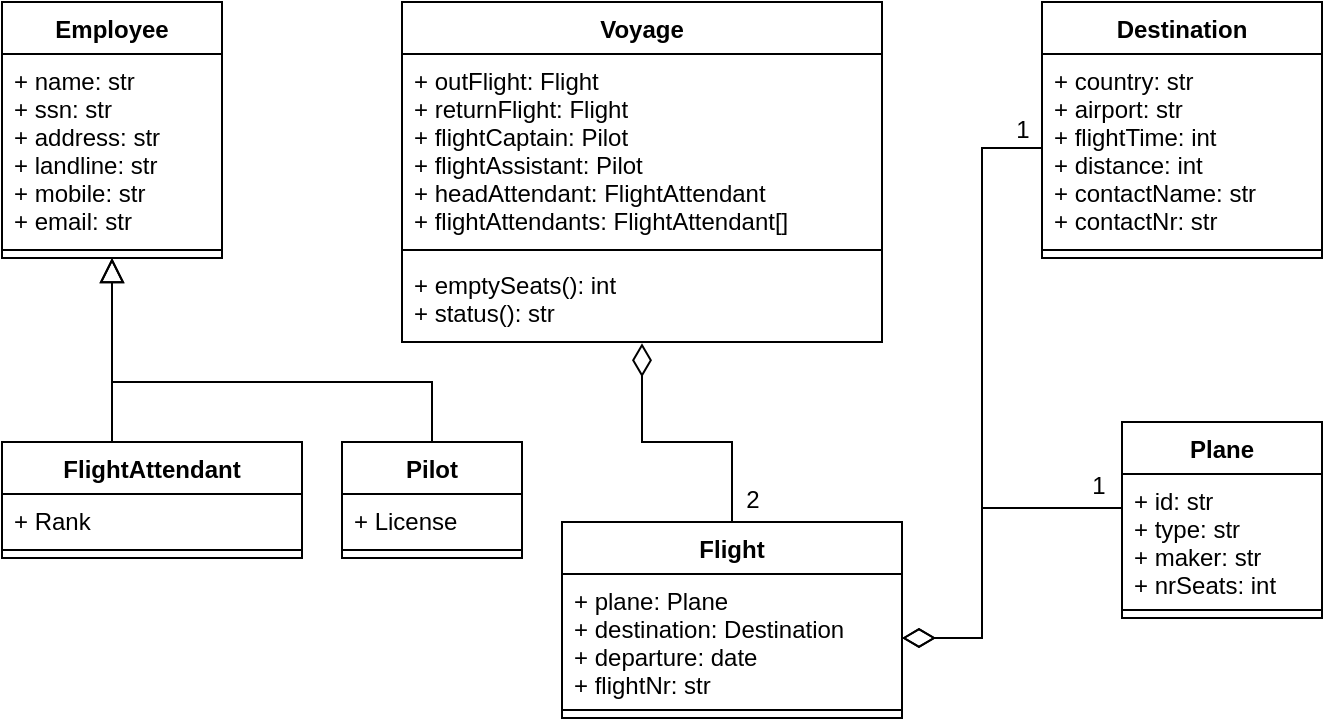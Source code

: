 <mxfile version="12.3.1" type="device" pages="1"><diagram id="Z1GsfRWQ-xSFc_xGS7gn" name="Page-1"><mxGraphModel dx="1185" dy="583" grid="1" gridSize="10" guides="1" tooltips="1" connect="1" arrows="1" fold="1" page="1" pageScale="1" pageWidth="827" pageHeight="1169" math="0" shadow="0"><root><mxCell id="0"/><mxCell id="1" parent="0"/><mxCell id="5-lmRQkEFzS7cdNflydg-11" value="Employee" style="swimlane;fontStyle=1;align=center;verticalAlign=top;childLayout=stackLayout;horizontal=1;startSize=26;horizontalStack=0;resizeParent=1;resizeParentMax=0;resizeLast=0;collapsible=1;marginBottom=0;" parent="1" vertex="1"><mxGeometry x="40" y="40" width="110" height="128" as="geometry"/></mxCell><mxCell id="5-lmRQkEFzS7cdNflydg-12" value="+ name: str&#10;+ ssn: str&#10;+ address: str&#10;+ landline: str&#10;+ mobile: str&#10;+ email: str" style="text;strokeColor=none;fillColor=none;align=left;verticalAlign=top;spacingLeft=4;spacingRight=4;overflow=hidden;rotatable=0;points=[[0,0.5],[1,0.5]];portConstraint=eastwest;" parent="5-lmRQkEFzS7cdNflydg-11" vertex="1"><mxGeometry y="26" width="110" height="94" as="geometry"/></mxCell><mxCell id="5-lmRQkEFzS7cdNflydg-13" value="" style="line;strokeWidth=1;fillColor=none;align=left;verticalAlign=middle;spacingTop=-1;spacingLeft=3;spacingRight=3;rotatable=0;labelPosition=right;points=[];portConstraint=eastwest;" parent="5-lmRQkEFzS7cdNflydg-11" vertex="1"><mxGeometry y="120" width="110" height="8" as="geometry"/></mxCell><mxCell id="5-lmRQkEFzS7cdNflydg-50" style="edgeStyle=orthogonalEdgeStyle;rounded=0;orthogonalLoop=1;jettySize=auto;html=1;exitX=0.5;exitY=0;exitDx=0;exitDy=0;entryX=0.5;entryY=1;entryDx=0;entryDy=0;endArrow=block;endFill=0;endSize=10;" parent="1" source="5-lmRQkEFzS7cdNflydg-15" target="5-lmRQkEFzS7cdNflydg-11" edge="1"><mxGeometry relative="1" as="geometry"><Array as="points"><mxPoint x="255" y="230"/><mxPoint x="95" y="230"/></Array></mxGeometry></mxCell><mxCell id="5-lmRQkEFzS7cdNflydg-15" value="Pilot" style="swimlane;fontStyle=1;align=center;verticalAlign=top;childLayout=stackLayout;horizontal=1;startSize=26;horizontalStack=0;resizeParent=1;resizeParentMax=0;resizeLast=0;collapsible=1;marginBottom=0;" parent="1" vertex="1"><mxGeometry x="210" y="260" width="90" height="58" as="geometry"/></mxCell><mxCell id="5-lmRQkEFzS7cdNflydg-16" value="+ License" style="text;strokeColor=none;fillColor=none;align=left;verticalAlign=top;spacingLeft=4;spacingRight=4;overflow=hidden;rotatable=0;points=[[0,0.5],[1,0.5]];portConstraint=eastwest;" parent="5-lmRQkEFzS7cdNflydg-15" vertex="1"><mxGeometry y="26" width="90" height="24" as="geometry"/></mxCell><mxCell id="5-lmRQkEFzS7cdNflydg-17" value="" style="line;strokeWidth=1;fillColor=none;align=left;verticalAlign=middle;spacingTop=-1;spacingLeft=3;spacingRight=3;rotatable=0;labelPosition=right;points=[];portConstraint=eastwest;" parent="5-lmRQkEFzS7cdNflydg-15" vertex="1"><mxGeometry y="50" width="90" height="8" as="geometry"/></mxCell><mxCell id="5-lmRQkEFzS7cdNflydg-45" style="edgeStyle=orthogonalEdgeStyle;rounded=0;orthogonalLoop=1;jettySize=auto;html=1;entryX=0.5;entryY=1;entryDx=0;entryDy=0;endArrow=block;endFill=0;endSize=10;" parent="1" source="5-lmRQkEFzS7cdNflydg-19" target="5-lmRQkEFzS7cdNflydg-11" edge="1"><mxGeometry relative="1" as="geometry"><Array as="points"><mxPoint x="95" y="240"/><mxPoint x="95" y="240"/></Array></mxGeometry></mxCell><mxCell id="5-lmRQkEFzS7cdNflydg-19" value="FlightAttendant" style="swimlane;fontStyle=1;align=center;verticalAlign=top;childLayout=stackLayout;horizontal=1;startSize=26;horizontalStack=0;resizeParent=1;resizeParentMax=0;resizeLast=0;collapsible=1;marginBottom=0;" parent="1" vertex="1"><mxGeometry x="40" y="260" width="150" height="58" as="geometry"/></mxCell><mxCell id="5-lmRQkEFzS7cdNflydg-20" value="+ Rank" style="text;strokeColor=none;fillColor=none;align=left;verticalAlign=top;spacingLeft=4;spacingRight=4;overflow=hidden;rotatable=0;points=[[0,0.5],[1,0.5]];portConstraint=eastwest;" parent="5-lmRQkEFzS7cdNflydg-19" vertex="1"><mxGeometry y="26" width="150" height="24" as="geometry"/></mxCell><mxCell id="5-lmRQkEFzS7cdNflydg-21" value="" style="line;strokeWidth=1;fillColor=none;align=left;verticalAlign=middle;spacingTop=-1;spacingLeft=3;spacingRight=3;rotatable=0;labelPosition=right;points=[];portConstraint=eastwest;" parent="5-lmRQkEFzS7cdNflydg-19" vertex="1"><mxGeometry y="50" width="150" height="8" as="geometry"/></mxCell><mxCell id="5-lmRQkEFzS7cdNflydg-46" style="edgeStyle=orthogonalEdgeStyle;rounded=0;orthogonalLoop=1;jettySize=auto;html=1;entryX=0.5;entryY=1.016;entryDx=0;entryDy=0;endArrow=diamondThin;endFill=0;endSize=14;entryPerimeter=0;" parent="1" source="5-lmRQkEFzS7cdNflydg-26" target="vGVW9HNQObNTX_znvshW-9" edge="1"><mxGeometry relative="1" as="geometry"><mxPoint x="360" y="168.167" as="targetPoint"/></mxGeometry></mxCell><mxCell id="5-lmRQkEFzS7cdNflydg-26" value="Flight" style="swimlane;fontStyle=1;align=center;verticalAlign=top;childLayout=stackLayout;horizontal=1;startSize=26;horizontalStack=0;resizeParent=1;resizeParentMax=0;resizeLast=0;collapsible=1;marginBottom=0;" parent="1" vertex="1"><mxGeometry x="320" y="300" width="170" height="98" as="geometry"/></mxCell><mxCell id="5-lmRQkEFzS7cdNflydg-27" value="+ plane: Plane&#10;+ destination: Destination&#10;+ departure: date&#10;+ flightNr: str" style="text;strokeColor=none;fillColor=none;align=left;verticalAlign=top;spacingLeft=4;spacingRight=4;overflow=hidden;rotatable=0;points=[[0,0.5],[1,0.5]];portConstraint=eastwest;" parent="5-lmRQkEFzS7cdNflydg-26" vertex="1"><mxGeometry y="26" width="170" height="64" as="geometry"/></mxCell><mxCell id="5-lmRQkEFzS7cdNflydg-28" value="" style="line;strokeWidth=1;fillColor=none;align=left;verticalAlign=middle;spacingTop=-1;spacingLeft=3;spacingRight=3;rotatable=0;labelPosition=right;points=[];portConstraint=eastwest;" parent="5-lmRQkEFzS7cdNflydg-26" vertex="1"><mxGeometry y="90" width="170" height="8" as="geometry"/></mxCell><mxCell id="5-lmRQkEFzS7cdNflydg-30" value="Plane" style="swimlane;fontStyle=1;align=center;verticalAlign=top;childLayout=stackLayout;horizontal=1;startSize=26;horizontalStack=0;resizeParent=1;resizeParentMax=0;resizeLast=0;collapsible=1;marginBottom=0;" parent="1" vertex="1"><mxGeometry x="600" y="250" width="100" height="98" as="geometry"/></mxCell><mxCell id="5-lmRQkEFzS7cdNflydg-31" value="+ id: str&#10;+ type: str&#10;+ maker: str&#10;+ nrSeats: int" style="text;strokeColor=none;fillColor=none;align=left;verticalAlign=top;spacingLeft=4;spacingRight=4;overflow=hidden;rotatable=0;points=[[0,0.5],[1,0.5]];portConstraint=eastwest;" parent="5-lmRQkEFzS7cdNflydg-30" vertex="1"><mxGeometry y="26" width="100" height="64" as="geometry"/></mxCell><mxCell id="5-lmRQkEFzS7cdNflydg-32" value="" style="line;strokeWidth=1;fillColor=none;align=left;verticalAlign=middle;spacingTop=-1;spacingLeft=3;spacingRight=3;rotatable=0;labelPosition=right;points=[];portConstraint=eastwest;" parent="5-lmRQkEFzS7cdNflydg-30" vertex="1"><mxGeometry y="90" width="100" height="8" as="geometry"/></mxCell><mxCell id="5-lmRQkEFzS7cdNflydg-33" value="Destination" style="swimlane;fontStyle=1;align=center;verticalAlign=top;childLayout=stackLayout;horizontal=1;startSize=26;horizontalStack=0;resizeParent=1;resizeParentMax=0;resizeLast=0;collapsible=1;marginBottom=0;" parent="1" vertex="1"><mxGeometry x="560" y="40" width="140" height="128" as="geometry"/></mxCell><mxCell id="5-lmRQkEFzS7cdNflydg-34" value="+ country: str&#10;+ airport: str&#10;+ flightTime: int&#10;+ distance: int&#10;+ contactName: str&#10;+ contactNr: str" style="text;strokeColor=none;fillColor=none;align=left;verticalAlign=top;spacingLeft=4;spacingRight=4;overflow=hidden;rotatable=0;points=[[0,0.5],[1,0.5]];portConstraint=eastwest;" parent="5-lmRQkEFzS7cdNflydg-33" vertex="1"><mxGeometry y="26" width="140" height="94" as="geometry"/></mxCell><mxCell id="5-lmRQkEFzS7cdNflydg-35" value="" style="line;strokeWidth=1;fillColor=none;align=left;verticalAlign=middle;spacingTop=-1;spacingLeft=3;spacingRight=3;rotatable=0;labelPosition=right;points=[];portConstraint=eastwest;" parent="5-lmRQkEFzS7cdNflydg-33" vertex="1"><mxGeometry y="120" width="140" height="8" as="geometry"/></mxCell><mxCell id="5-lmRQkEFzS7cdNflydg-51" style="edgeStyle=orthogonalEdgeStyle;rounded=0;orthogonalLoop=1;jettySize=auto;html=1;endArrow=diamondThin;endFill=0;endSize=14;" parent="1" source="5-lmRQkEFzS7cdNflydg-34" edge="1"><mxGeometry relative="1" as="geometry"><Array as="points"><mxPoint x="530" y="113"/><mxPoint x="530" y="358"/></Array><mxPoint x="490" y="358" as="targetPoint"/></mxGeometry></mxCell><mxCell id="5-lmRQkEFzS7cdNflydg-52" style="edgeStyle=orthogonalEdgeStyle;rounded=0;orthogonalLoop=1;jettySize=auto;html=1;endArrow=diamondThin;endFill=0;endSize=14;entryX=1;entryY=0.5;entryDx=0;entryDy=0;" parent="1" source="5-lmRQkEFzS7cdNflydg-31" target="5-lmRQkEFzS7cdNflydg-27" edge="1"><mxGeometry relative="1" as="geometry"><Array as="points"><mxPoint x="530" y="293"/><mxPoint x="530" y="358"/></Array><mxPoint x="490" y="278" as="targetPoint"/></mxGeometry></mxCell><mxCell id="5-lmRQkEFzS7cdNflydg-53" value="2" style="text;html=1;align=center;verticalAlign=middle;resizable=0;points=[];;autosize=1;" parent="1" vertex="1"><mxGeometry x="405" y="279" width="20" height="20" as="geometry"/></mxCell><mxCell id="5-lmRQkEFzS7cdNflydg-55" value="1" style="text;html=1;align=center;verticalAlign=middle;resizable=0;points=[];;autosize=1;" parent="1" vertex="1"><mxGeometry x="578" y="272" width="20" height="20" as="geometry"/></mxCell><mxCell id="5-lmRQkEFzS7cdNflydg-56" value="1" style="text;html=1;align=center;verticalAlign=middle;resizable=0;points=[];;autosize=1;" parent="1" vertex="1"><mxGeometry x="540" y="94" width="20" height="20" as="geometry"/></mxCell><mxCell id="vGVW9HNQObNTX_znvshW-6" value="Voyage" style="swimlane;fontStyle=1;align=center;verticalAlign=top;childLayout=stackLayout;horizontal=1;startSize=26;horizontalStack=0;resizeParent=1;resizeParentMax=0;resizeLast=0;collapsible=1;marginBottom=0;strokeColor=#000000;" vertex="1" parent="1"><mxGeometry x="240" y="40" width="240" height="170" as="geometry"/></mxCell><mxCell id="vGVW9HNQObNTX_znvshW-7" value="+ outFlight: Flight&#10;+ returnFlight: Flight&#10;+ flightCaptain: Pilot&#10;+ flightAssistant: Pilot&#10;+ headAttendant: FlightAttendant&#10;+ flightAttendants: FlightAttendant[]&#10;" style="text;strokeColor=none;fillColor=none;align=left;verticalAlign=top;spacingLeft=4;spacingRight=4;overflow=hidden;rotatable=0;points=[[0,0.5],[1,0.5]];portConstraint=eastwest;" vertex="1" parent="vGVW9HNQObNTX_znvshW-6"><mxGeometry y="26" width="240" height="94" as="geometry"/></mxCell><mxCell id="vGVW9HNQObNTX_znvshW-8" value="" style="line;strokeWidth=1;fillColor=none;align=left;verticalAlign=middle;spacingTop=-1;spacingLeft=3;spacingRight=3;rotatable=0;labelPosition=right;points=[];portConstraint=eastwest;" vertex="1" parent="vGVW9HNQObNTX_znvshW-6"><mxGeometry y="120" width="240" height="8" as="geometry"/></mxCell><mxCell id="vGVW9HNQObNTX_znvshW-9" value="+ emptySeats(): int&#10;+ status(): str" style="text;strokeColor=none;fillColor=none;align=left;verticalAlign=top;spacingLeft=4;spacingRight=4;overflow=hidden;rotatable=0;points=[[0,0.5],[1,0.5]];portConstraint=eastwest;" vertex="1" parent="vGVW9HNQObNTX_znvshW-6"><mxGeometry y="128" width="240" height="42" as="geometry"/></mxCell></root></mxGraphModel></diagram></mxfile>